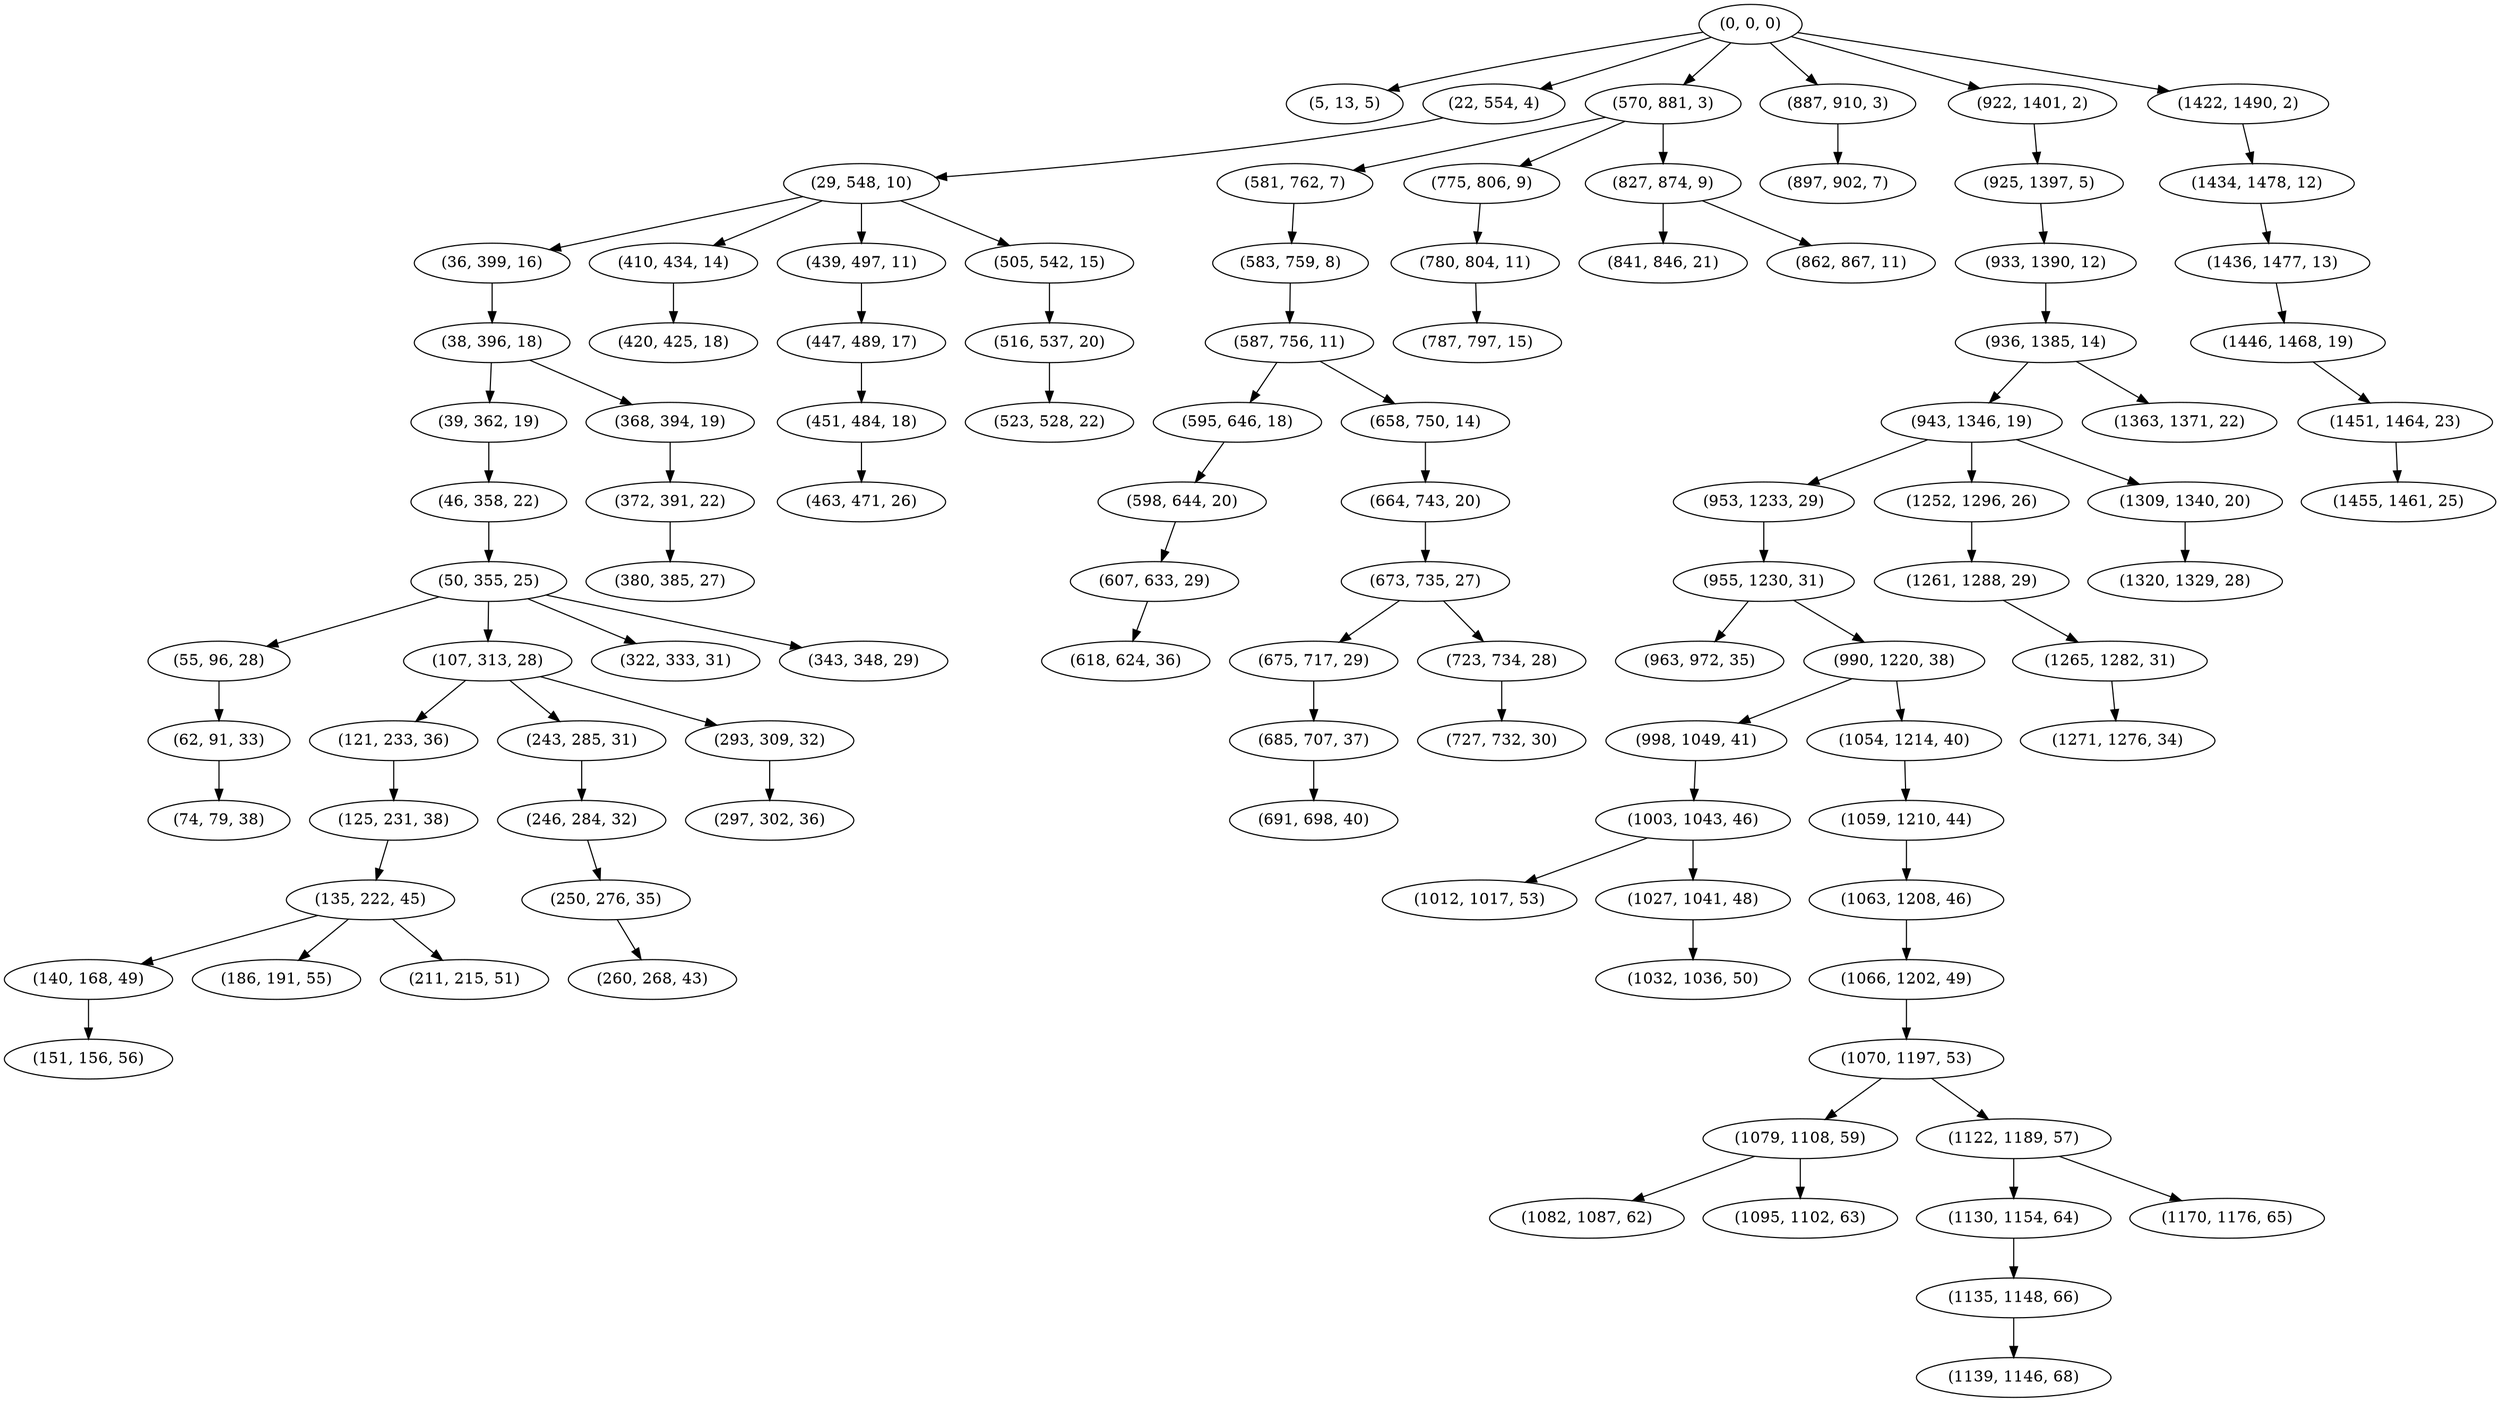 digraph tree {
    "(0, 0, 0)";
    "(5, 13, 5)";
    "(22, 554, 4)";
    "(29, 548, 10)";
    "(36, 399, 16)";
    "(38, 396, 18)";
    "(39, 362, 19)";
    "(46, 358, 22)";
    "(50, 355, 25)";
    "(55, 96, 28)";
    "(62, 91, 33)";
    "(74, 79, 38)";
    "(107, 313, 28)";
    "(121, 233, 36)";
    "(125, 231, 38)";
    "(135, 222, 45)";
    "(140, 168, 49)";
    "(151, 156, 56)";
    "(186, 191, 55)";
    "(211, 215, 51)";
    "(243, 285, 31)";
    "(246, 284, 32)";
    "(250, 276, 35)";
    "(260, 268, 43)";
    "(293, 309, 32)";
    "(297, 302, 36)";
    "(322, 333, 31)";
    "(343, 348, 29)";
    "(368, 394, 19)";
    "(372, 391, 22)";
    "(380, 385, 27)";
    "(410, 434, 14)";
    "(420, 425, 18)";
    "(439, 497, 11)";
    "(447, 489, 17)";
    "(451, 484, 18)";
    "(463, 471, 26)";
    "(505, 542, 15)";
    "(516, 537, 20)";
    "(523, 528, 22)";
    "(570, 881, 3)";
    "(581, 762, 7)";
    "(583, 759, 8)";
    "(587, 756, 11)";
    "(595, 646, 18)";
    "(598, 644, 20)";
    "(607, 633, 29)";
    "(618, 624, 36)";
    "(658, 750, 14)";
    "(664, 743, 20)";
    "(673, 735, 27)";
    "(675, 717, 29)";
    "(685, 707, 37)";
    "(691, 698, 40)";
    "(723, 734, 28)";
    "(727, 732, 30)";
    "(775, 806, 9)";
    "(780, 804, 11)";
    "(787, 797, 15)";
    "(827, 874, 9)";
    "(841, 846, 21)";
    "(862, 867, 11)";
    "(887, 910, 3)";
    "(897, 902, 7)";
    "(922, 1401, 2)";
    "(925, 1397, 5)";
    "(933, 1390, 12)";
    "(936, 1385, 14)";
    "(943, 1346, 19)";
    "(953, 1233, 29)";
    "(955, 1230, 31)";
    "(963, 972, 35)";
    "(990, 1220, 38)";
    "(998, 1049, 41)";
    "(1003, 1043, 46)";
    "(1012, 1017, 53)";
    "(1027, 1041, 48)";
    "(1032, 1036, 50)";
    "(1054, 1214, 40)";
    "(1059, 1210, 44)";
    "(1063, 1208, 46)";
    "(1066, 1202, 49)";
    "(1070, 1197, 53)";
    "(1079, 1108, 59)";
    "(1082, 1087, 62)";
    "(1095, 1102, 63)";
    "(1122, 1189, 57)";
    "(1130, 1154, 64)";
    "(1135, 1148, 66)";
    "(1139, 1146, 68)";
    "(1170, 1176, 65)";
    "(1252, 1296, 26)";
    "(1261, 1288, 29)";
    "(1265, 1282, 31)";
    "(1271, 1276, 34)";
    "(1309, 1340, 20)";
    "(1320, 1329, 28)";
    "(1363, 1371, 22)";
    "(1422, 1490, 2)";
    "(1434, 1478, 12)";
    "(1436, 1477, 13)";
    "(1446, 1468, 19)";
    "(1451, 1464, 23)";
    "(1455, 1461, 25)";
    "(0, 0, 0)" -> "(5, 13, 5)";
    "(0, 0, 0)" -> "(22, 554, 4)";
    "(0, 0, 0)" -> "(570, 881, 3)";
    "(0, 0, 0)" -> "(887, 910, 3)";
    "(0, 0, 0)" -> "(922, 1401, 2)";
    "(0, 0, 0)" -> "(1422, 1490, 2)";
    "(22, 554, 4)" -> "(29, 548, 10)";
    "(29, 548, 10)" -> "(36, 399, 16)";
    "(29, 548, 10)" -> "(410, 434, 14)";
    "(29, 548, 10)" -> "(439, 497, 11)";
    "(29, 548, 10)" -> "(505, 542, 15)";
    "(36, 399, 16)" -> "(38, 396, 18)";
    "(38, 396, 18)" -> "(39, 362, 19)";
    "(38, 396, 18)" -> "(368, 394, 19)";
    "(39, 362, 19)" -> "(46, 358, 22)";
    "(46, 358, 22)" -> "(50, 355, 25)";
    "(50, 355, 25)" -> "(55, 96, 28)";
    "(50, 355, 25)" -> "(107, 313, 28)";
    "(50, 355, 25)" -> "(322, 333, 31)";
    "(50, 355, 25)" -> "(343, 348, 29)";
    "(55, 96, 28)" -> "(62, 91, 33)";
    "(62, 91, 33)" -> "(74, 79, 38)";
    "(107, 313, 28)" -> "(121, 233, 36)";
    "(107, 313, 28)" -> "(243, 285, 31)";
    "(107, 313, 28)" -> "(293, 309, 32)";
    "(121, 233, 36)" -> "(125, 231, 38)";
    "(125, 231, 38)" -> "(135, 222, 45)";
    "(135, 222, 45)" -> "(140, 168, 49)";
    "(135, 222, 45)" -> "(186, 191, 55)";
    "(135, 222, 45)" -> "(211, 215, 51)";
    "(140, 168, 49)" -> "(151, 156, 56)";
    "(243, 285, 31)" -> "(246, 284, 32)";
    "(246, 284, 32)" -> "(250, 276, 35)";
    "(250, 276, 35)" -> "(260, 268, 43)";
    "(293, 309, 32)" -> "(297, 302, 36)";
    "(368, 394, 19)" -> "(372, 391, 22)";
    "(372, 391, 22)" -> "(380, 385, 27)";
    "(410, 434, 14)" -> "(420, 425, 18)";
    "(439, 497, 11)" -> "(447, 489, 17)";
    "(447, 489, 17)" -> "(451, 484, 18)";
    "(451, 484, 18)" -> "(463, 471, 26)";
    "(505, 542, 15)" -> "(516, 537, 20)";
    "(516, 537, 20)" -> "(523, 528, 22)";
    "(570, 881, 3)" -> "(581, 762, 7)";
    "(570, 881, 3)" -> "(775, 806, 9)";
    "(570, 881, 3)" -> "(827, 874, 9)";
    "(581, 762, 7)" -> "(583, 759, 8)";
    "(583, 759, 8)" -> "(587, 756, 11)";
    "(587, 756, 11)" -> "(595, 646, 18)";
    "(587, 756, 11)" -> "(658, 750, 14)";
    "(595, 646, 18)" -> "(598, 644, 20)";
    "(598, 644, 20)" -> "(607, 633, 29)";
    "(607, 633, 29)" -> "(618, 624, 36)";
    "(658, 750, 14)" -> "(664, 743, 20)";
    "(664, 743, 20)" -> "(673, 735, 27)";
    "(673, 735, 27)" -> "(675, 717, 29)";
    "(673, 735, 27)" -> "(723, 734, 28)";
    "(675, 717, 29)" -> "(685, 707, 37)";
    "(685, 707, 37)" -> "(691, 698, 40)";
    "(723, 734, 28)" -> "(727, 732, 30)";
    "(775, 806, 9)" -> "(780, 804, 11)";
    "(780, 804, 11)" -> "(787, 797, 15)";
    "(827, 874, 9)" -> "(841, 846, 21)";
    "(827, 874, 9)" -> "(862, 867, 11)";
    "(887, 910, 3)" -> "(897, 902, 7)";
    "(922, 1401, 2)" -> "(925, 1397, 5)";
    "(925, 1397, 5)" -> "(933, 1390, 12)";
    "(933, 1390, 12)" -> "(936, 1385, 14)";
    "(936, 1385, 14)" -> "(943, 1346, 19)";
    "(936, 1385, 14)" -> "(1363, 1371, 22)";
    "(943, 1346, 19)" -> "(953, 1233, 29)";
    "(943, 1346, 19)" -> "(1252, 1296, 26)";
    "(943, 1346, 19)" -> "(1309, 1340, 20)";
    "(953, 1233, 29)" -> "(955, 1230, 31)";
    "(955, 1230, 31)" -> "(963, 972, 35)";
    "(955, 1230, 31)" -> "(990, 1220, 38)";
    "(990, 1220, 38)" -> "(998, 1049, 41)";
    "(990, 1220, 38)" -> "(1054, 1214, 40)";
    "(998, 1049, 41)" -> "(1003, 1043, 46)";
    "(1003, 1043, 46)" -> "(1012, 1017, 53)";
    "(1003, 1043, 46)" -> "(1027, 1041, 48)";
    "(1027, 1041, 48)" -> "(1032, 1036, 50)";
    "(1054, 1214, 40)" -> "(1059, 1210, 44)";
    "(1059, 1210, 44)" -> "(1063, 1208, 46)";
    "(1063, 1208, 46)" -> "(1066, 1202, 49)";
    "(1066, 1202, 49)" -> "(1070, 1197, 53)";
    "(1070, 1197, 53)" -> "(1079, 1108, 59)";
    "(1070, 1197, 53)" -> "(1122, 1189, 57)";
    "(1079, 1108, 59)" -> "(1082, 1087, 62)";
    "(1079, 1108, 59)" -> "(1095, 1102, 63)";
    "(1122, 1189, 57)" -> "(1130, 1154, 64)";
    "(1122, 1189, 57)" -> "(1170, 1176, 65)";
    "(1130, 1154, 64)" -> "(1135, 1148, 66)";
    "(1135, 1148, 66)" -> "(1139, 1146, 68)";
    "(1252, 1296, 26)" -> "(1261, 1288, 29)";
    "(1261, 1288, 29)" -> "(1265, 1282, 31)";
    "(1265, 1282, 31)" -> "(1271, 1276, 34)";
    "(1309, 1340, 20)" -> "(1320, 1329, 28)";
    "(1422, 1490, 2)" -> "(1434, 1478, 12)";
    "(1434, 1478, 12)" -> "(1436, 1477, 13)";
    "(1436, 1477, 13)" -> "(1446, 1468, 19)";
    "(1446, 1468, 19)" -> "(1451, 1464, 23)";
    "(1451, 1464, 23)" -> "(1455, 1461, 25)";
}

